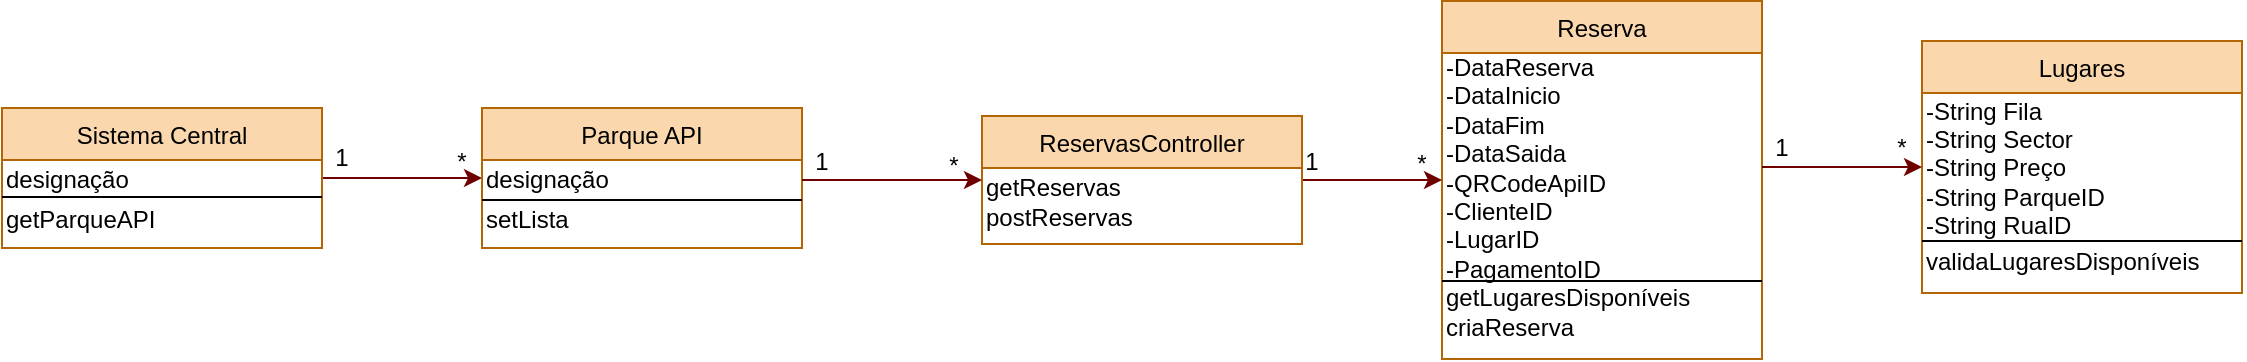 <mxfile version="14.2.9" type="device"><diagram id="C5RBs43oDa-KdzZeNtuy" name="Page-1"><mxGraphModel dx="1422" dy="762" grid="1" gridSize="10" guides="1" tooltips="1" connect="1" arrows="1" fold="1" page="1" pageScale="1" pageWidth="1169" pageHeight="827" math="0" shadow="0"><root><mxCell id="WIyWlLk6GJQsqaUBKTNV-0"/><mxCell id="WIyWlLk6GJQsqaUBKTNV-1" parent="WIyWlLk6GJQsqaUBKTNV-0"/><mxCell id="vIMP-bMNmPt-J-NmXBeB-27" style="edgeStyle=orthogonalEdgeStyle;rounded=0;orthogonalLoop=1;jettySize=auto;html=1;fillColor=#a20025;strokeColor=#6F0000;" edge="1" parent="WIyWlLk6GJQsqaUBKTNV-1" source="zkfFHV4jXpPFQw0GAbJ--0" target="zkfFHV4jXpPFQw0GAbJ--17"><mxGeometry relative="1" as="geometry"/></mxCell><mxCell id="zkfFHV4jXpPFQw0GAbJ--0" value="Sistema Central" style="swimlane;fontStyle=0;align=center;verticalAlign=top;childLayout=stackLayout;horizontal=1;startSize=26;horizontalStack=0;resizeParent=1;resizeLast=0;collapsible=1;marginBottom=0;rounded=0;shadow=0;strokeWidth=1;fillColor=#fad7ac;strokeColor=#b46504;" parent="WIyWlLk6GJQsqaUBKTNV-1" vertex="1"><mxGeometry y="200" width="160" height="70" as="geometry"><mxRectangle x="230" y="140" width="160" height="26" as="alternateBounds"/></mxGeometry></mxCell><mxCell id="vIMP-bMNmPt-J-NmXBeB-31" value="designação" style="text;html=1;strokeColor=none;fillColor=none;align=left;verticalAlign=middle;whiteSpace=wrap;rounded=0;" vertex="1" parent="zkfFHV4jXpPFQw0GAbJ--0"><mxGeometry y="26" width="160" height="20" as="geometry"/></mxCell><mxCell id="vIMP-bMNmPt-J-NmXBeB-32" value="" style="endArrow=none;html=1;" edge="1" parent="zkfFHV4jXpPFQw0GAbJ--0"><mxGeometry width="50" height="50" relative="1" as="geometry"><mxPoint y="44.5" as="sourcePoint"/><mxPoint x="160" y="44.5" as="targetPoint"/></mxGeometry></mxCell><mxCell id="vIMP-bMNmPt-J-NmXBeB-33" value="getParqueAPI" style="text;html=1;strokeColor=none;fillColor=none;align=left;verticalAlign=middle;whiteSpace=wrap;rounded=0;" vertex="1" parent="zkfFHV4jXpPFQw0GAbJ--0"><mxGeometry y="46" width="160" height="20" as="geometry"/></mxCell><mxCell id="zkfFHV4jXpPFQw0GAbJ--6" value="Lugares" style="swimlane;fontStyle=0;align=center;verticalAlign=top;childLayout=stackLayout;horizontal=1;startSize=26;horizontalStack=0;resizeParent=1;resizeLast=0;collapsible=1;marginBottom=0;rounded=0;shadow=0;strokeWidth=1;fillColor=#fad7ac;strokeColor=#b46504;" parent="WIyWlLk6GJQsqaUBKTNV-1" vertex="1"><mxGeometry x="960" y="166.5" width="160" height="126" as="geometry"><mxRectangle x="130" y="380" width="160" height="26" as="alternateBounds"/></mxGeometry></mxCell><mxCell id="vIMP-bMNmPt-J-NmXBeB-9" value="-String Fila&lt;br&gt;-String Sector&lt;br&gt;-String Preço&lt;br&gt;-String ParqueID&lt;br&gt;-String RuaID" style="text;html=1;strokeColor=none;fillColor=none;align=left;verticalAlign=middle;whiteSpace=wrap;rounded=0;" vertex="1" parent="zkfFHV4jXpPFQw0GAbJ--6"><mxGeometry y="26" width="160" height="74" as="geometry"/></mxCell><mxCell id="vIMP-bMNmPt-J-NmXBeB-39" value="" style="endArrow=none;html=1;entryX=1;entryY=1;entryDx=0;entryDy=0;exitX=0;exitY=1;exitDx=0;exitDy=0;" edge="1" parent="zkfFHV4jXpPFQw0GAbJ--6" source="vIMP-bMNmPt-J-NmXBeB-9" target="vIMP-bMNmPt-J-NmXBeB-9"><mxGeometry width="50" height="50" relative="1" as="geometry"><mxPoint x="10" y="100" as="sourcePoint"/><mxPoint x="80" y="100" as="targetPoint"/></mxGeometry></mxCell><mxCell id="vIMP-bMNmPt-J-NmXBeB-40" value="validaLugaresDisponíveis" style="text;html=1;strokeColor=none;fillColor=none;align=left;verticalAlign=middle;whiteSpace=wrap;rounded=0;" vertex="1" parent="zkfFHV4jXpPFQw0GAbJ--6"><mxGeometry y="100" width="160" height="20" as="geometry"/></mxCell><mxCell id="zkfFHV4jXpPFQw0GAbJ--13" value="Reserva" style="swimlane;fontStyle=0;align=center;verticalAlign=top;childLayout=stackLayout;horizontal=1;startSize=26;horizontalStack=0;resizeParent=1;resizeLast=0;collapsible=1;marginBottom=0;rounded=0;shadow=0;strokeWidth=1;fillColor=#fad7ac;strokeColor=#b46504;" parent="WIyWlLk6GJQsqaUBKTNV-1" vertex="1"><mxGeometry x="720" y="146.5" width="160" height="179" as="geometry"><mxRectangle x="340" y="380" width="170" height="26" as="alternateBounds"/></mxGeometry></mxCell><mxCell id="vIMP-bMNmPt-J-NmXBeB-4" value="-DataReserva&lt;br&gt;-DataInicio&lt;br&gt;-DataFim&lt;br&gt;-DataSaida&lt;br&gt;-QRCodeApiID&lt;br&gt;-ClienteID&lt;br&gt;-LugarID&lt;br&gt;-PagamentoID" style="text;html=1;strokeColor=none;fillColor=none;align=left;verticalAlign=middle;whiteSpace=wrap;rounded=0;" vertex="1" parent="zkfFHV4jXpPFQw0GAbJ--13"><mxGeometry y="26" width="160" height="114" as="geometry"/></mxCell><mxCell id="vIMP-bMNmPt-J-NmXBeB-37" value="" style="endArrow=none;html=1;entryX=1;entryY=1;entryDx=0;entryDy=0;exitX=0;exitY=1;exitDx=0;exitDy=0;" edge="1" parent="zkfFHV4jXpPFQw0GAbJ--13" source="vIMP-bMNmPt-J-NmXBeB-4" target="vIMP-bMNmPt-J-NmXBeB-4"><mxGeometry width="50" height="50" relative="1" as="geometry"><mxPoint x="10" y="140" as="sourcePoint"/><mxPoint x="120" y="140" as="targetPoint"/></mxGeometry></mxCell><mxCell id="vIMP-bMNmPt-J-NmXBeB-38" value="getLugaresDisponíveis&lt;br&gt;criaReserva" style="text;html=1;strokeColor=none;fillColor=none;align=left;verticalAlign=middle;whiteSpace=wrap;rounded=0;" vertex="1" parent="zkfFHV4jXpPFQw0GAbJ--13"><mxGeometry y="140" width="160" height="30" as="geometry"/></mxCell><mxCell id="zkfFHV4jXpPFQw0GAbJ--17" value="Parque API" style="swimlane;fontStyle=0;align=center;verticalAlign=top;childLayout=stackLayout;horizontal=1;startSize=26;horizontalStack=0;resizeParent=1;resizeLast=0;collapsible=1;marginBottom=0;rounded=0;shadow=0;strokeWidth=1;fillColor=#fad7ac;strokeColor=#b46504;" parent="WIyWlLk6GJQsqaUBKTNV-1" vertex="1"><mxGeometry x="240" y="200" width="160" height="70" as="geometry"><mxRectangle x="550" y="140" width="160" height="26" as="alternateBounds"/></mxGeometry></mxCell><mxCell id="vIMP-bMNmPt-J-NmXBeB-1" value="designação" style="text;html=1;strokeColor=none;fillColor=none;align=left;verticalAlign=middle;whiteSpace=wrap;rounded=0;" vertex="1" parent="zkfFHV4jXpPFQw0GAbJ--17"><mxGeometry y="26" width="160" height="20" as="geometry"/></mxCell><mxCell id="vIMP-bMNmPt-J-NmXBeB-34" value="" style="endArrow=none;html=1;entryX=1;entryY=1;entryDx=0;entryDy=0;" edge="1" parent="zkfFHV4jXpPFQw0GAbJ--17" target="vIMP-bMNmPt-J-NmXBeB-1"><mxGeometry width="50" height="50" relative="1" as="geometry"><mxPoint y="46" as="sourcePoint"/><mxPoint x="70" y="46" as="targetPoint"/></mxGeometry></mxCell><mxCell id="vIMP-bMNmPt-J-NmXBeB-35" value="setLista" style="text;html=1;strokeColor=none;fillColor=none;align=left;verticalAlign=middle;whiteSpace=wrap;rounded=0;" vertex="1" parent="zkfFHV4jXpPFQw0GAbJ--17"><mxGeometry y="46" width="160" height="20" as="geometry"/></mxCell><mxCell id="vIMP-bMNmPt-J-NmXBeB-18" style="edgeStyle=orthogonalEdgeStyle;rounded=0;orthogonalLoop=1;jettySize=auto;html=1;fillColor=#a20025;strokeColor=#6F0000;" edge="1" parent="WIyWlLk6GJQsqaUBKTNV-1" source="vIMP-bMNmPt-J-NmXBeB-14" target="zkfFHV4jXpPFQw0GAbJ--13"><mxGeometry relative="1" as="geometry"/></mxCell><mxCell id="vIMP-bMNmPt-J-NmXBeB-14" value="ReservasController" style="swimlane;fontStyle=0;align=center;verticalAlign=top;childLayout=stackLayout;horizontal=1;startSize=26;horizontalStack=0;resizeParent=1;resizeLast=0;collapsible=1;marginBottom=0;rounded=0;shadow=0;strokeWidth=1;fillColor=#fad7ac;strokeColor=#b46504;" vertex="1" parent="WIyWlLk6GJQsqaUBKTNV-1"><mxGeometry x="490" y="204" width="160" height="64" as="geometry"><mxRectangle x="130" y="380" width="160" height="26" as="alternateBounds"/></mxGeometry></mxCell><mxCell id="vIMP-bMNmPt-J-NmXBeB-15" value="getReservas&lt;br&gt;postReservas" style="text;html=1;strokeColor=none;fillColor=none;align=left;verticalAlign=middle;whiteSpace=wrap;rounded=0;" vertex="1" parent="vIMP-bMNmPt-J-NmXBeB-14"><mxGeometry y="26" width="160" height="34" as="geometry"/></mxCell><mxCell id="vIMP-bMNmPt-J-NmXBeB-17" style="edgeStyle=orthogonalEdgeStyle;rounded=0;orthogonalLoop=1;jettySize=auto;html=1;fillColor=#a20025;strokeColor=#6F0000;" edge="1" parent="WIyWlLk6GJQsqaUBKTNV-1" source="vIMP-bMNmPt-J-NmXBeB-1" target="vIMP-bMNmPt-J-NmXBeB-14"><mxGeometry relative="1" as="geometry"/></mxCell><mxCell id="vIMP-bMNmPt-J-NmXBeB-19" style="edgeStyle=orthogonalEdgeStyle;rounded=0;orthogonalLoop=1;jettySize=auto;html=1;fillColor=#a20025;strokeColor=#6F0000;" edge="1" parent="WIyWlLk6GJQsqaUBKTNV-1" source="vIMP-bMNmPt-J-NmXBeB-4" target="zkfFHV4jXpPFQw0GAbJ--6"><mxGeometry relative="1" as="geometry"/></mxCell><mxCell id="vIMP-bMNmPt-J-NmXBeB-20" value="1" style="text;html=1;strokeColor=none;fillColor=none;align=center;verticalAlign=middle;whiteSpace=wrap;rounded=0;" vertex="1" parent="WIyWlLk6GJQsqaUBKTNV-1"><mxGeometry x="160" y="215" width="20" height="20" as="geometry"/></mxCell><mxCell id="vIMP-bMNmPt-J-NmXBeB-22" value="1" style="text;html=1;strokeColor=none;fillColor=none;align=center;verticalAlign=middle;whiteSpace=wrap;rounded=0;" vertex="1" parent="WIyWlLk6GJQsqaUBKTNV-1"><mxGeometry x="400" y="217" width="20" height="20" as="geometry"/></mxCell><mxCell id="vIMP-bMNmPt-J-NmXBeB-23" value="1" style="text;html=1;strokeColor=none;fillColor=none;align=center;verticalAlign=middle;whiteSpace=wrap;rounded=0;" vertex="1" parent="WIyWlLk6GJQsqaUBKTNV-1"><mxGeometry x="645" y="217" width="20" height="20" as="geometry"/></mxCell><mxCell id="vIMP-bMNmPt-J-NmXBeB-24" value="1" style="text;html=1;strokeColor=none;fillColor=none;align=center;verticalAlign=middle;whiteSpace=wrap;rounded=0;" vertex="1" parent="WIyWlLk6GJQsqaUBKTNV-1"><mxGeometry x="880" y="210" width="20" height="20" as="geometry"/></mxCell><mxCell id="vIMP-bMNmPt-J-NmXBeB-26" value="*" style="text;html=1;strokeColor=none;fillColor=none;align=center;verticalAlign=middle;whiteSpace=wrap;rounded=0;" vertex="1" parent="WIyWlLk6GJQsqaUBKTNV-1"><mxGeometry x="220" y="217" width="20" height="20" as="geometry"/></mxCell><mxCell id="vIMP-bMNmPt-J-NmXBeB-28" value="*" style="text;html=1;strokeColor=none;fillColor=none;align=center;verticalAlign=middle;whiteSpace=wrap;rounded=0;" vertex="1" parent="WIyWlLk6GJQsqaUBKTNV-1"><mxGeometry x="466" y="219" width="20" height="20" as="geometry"/></mxCell><mxCell id="vIMP-bMNmPt-J-NmXBeB-29" value="*" style="text;html=1;strokeColor=none;fillColor=none;align=center;verticalAlign=middle;whiteSpace=wrap;rounded=0;" vertex="1" parent="WIyWlLk6GJQsqaUBKTNV-1"><mxGeometry x="700" y="218" width="20" height="20" as="geometry"/></mxCell><mxCell id="vIMP-bMNmPt-J-NmXBeB-30" value="*" style="text;html=1;strokeColor=none;fillColor=none;align=center;verticalAlign=middle;whiteSpace=wrap;rounded=0;" vertex="1" parent="WIyWlLk6GJQsqaUBKTNV-1"><mxGeometry x="940" y="210" width="20" height="20" as="geometry"/></mxCell></root></mxGraphModel></diagram></mxfile>
